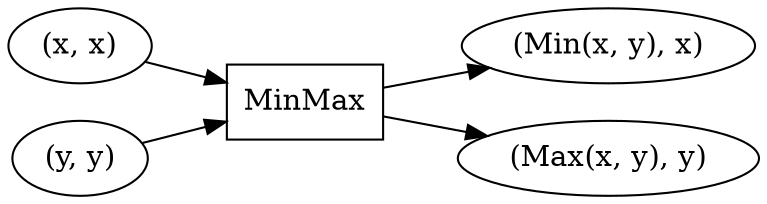 digraph{
    rankdir=LR;
    MinMax [shape=box];
    "(x, x)" -> MinMax;
    "(y, y)" -> MinMax;
    MinMax -> "(Min(x, y), x)";
    MinMax -> "(Max(x, y), y)";
}
